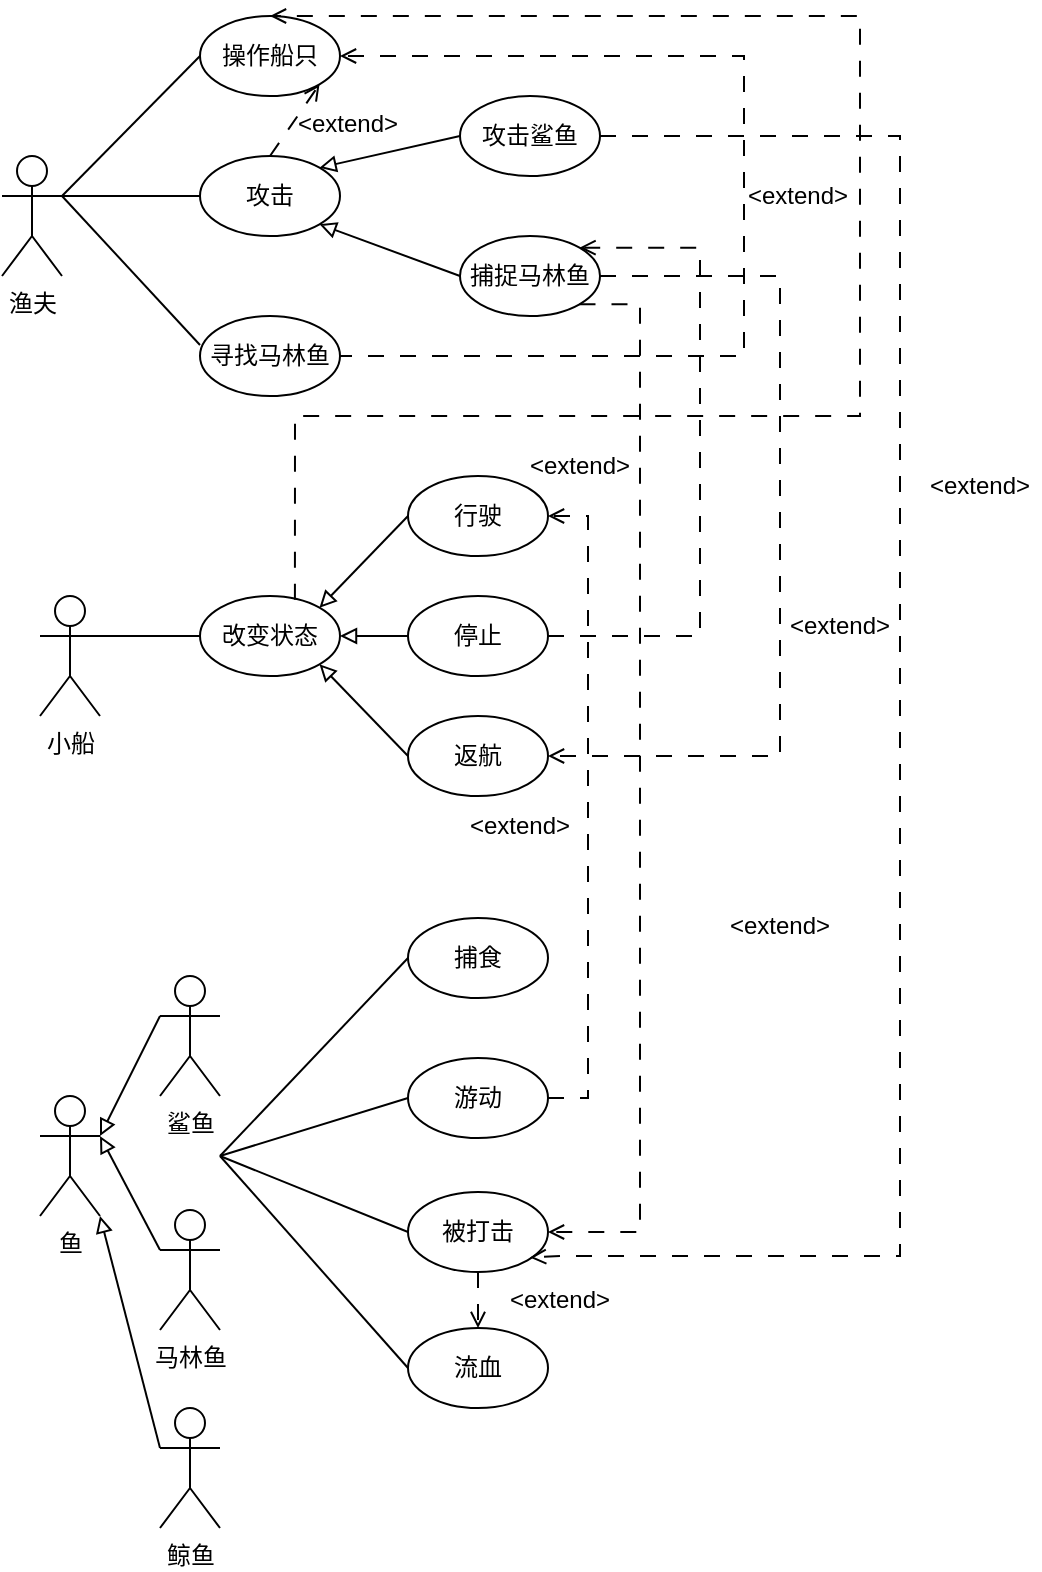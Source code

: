 <mxfile version="25.0.2">
  <diagram name="第 1 页" id="y5mqh21Npqfg-GLO7RLq">
    <mxGraphModel dx="1098" dy="987" grid="1" gridSize="10" guides="1" tooltips="1" connect="1" arrows="1" fold="1" page="1" pageScale="1" pageWidth="827" pageHeight="1169" math="0" shadow="0">
      <root>
        <mxCell id="0" />
        <mxCell id="1" parent="0" />
        <mxCell id="a0_Y8HoA8iCjuZJ2-91r-8" style="rounded=0;orthogonalLoop=1;jettySize=auto;html=1;exitX=1;exitY=0.333;exitDx=0;exitDy=0;exitPerimeter=0;entryX=0;entryY=0.5;entryDx=0;entryDy=0;endArrow=none;endFill=0;" parent="1" source="a0_Y8HoA8iCjuZJ2-91r-1" target="a0_Y8HoA8iCjuZJ2-91r-5" edge="1">
          <mxGeometry relative="1" as="geometry" />
        </mxCell>
        <mxCell id="a0_Y8HoA8iCjuZJ2-91r-1" value="渔夫" style="shape=umlActor;verticalLabelPosition=bottom;verticalAlign=top;html=1;outlineConnect=0;" parent="1" vertex="1">
          <mxGeometry x="71" y="180" width="30" height="60" as="geometry" />
        </mxCell>
        <mxCell id="a0_Y8HoA8iCjuZJ2-91r-4" value="小船" style="shape=umlActor;verticalLabelPosition=bottom;verticalAlign=top;html=1;outlineConnect=0;" parent="1" vertex="1">
          <mxGeometry x="90" y="400" width="30" height="60" as="geometry" />
        </mxCell>
        <mxCell id="a0_Y8HoA8iCjuZJ2-91r-5" value="操作船只" style="ellipse;whiteSpace=wrap;html=1;" parent="1" vertex="1">
          <mxGeometry x="170" y="110" width="70" height="40" as="geometry" />
        </mxCell>
        <mxCell id="a0_Y8HoA8iCjuZJ2-91r-6" value="攻击" style="ellipse;whiteSpace=wrap;html=1;" parent="1" vertex="1">
          <mxGeometry x="170" y="180" width="70" height="40" as="geometry" />
        </mxCell>
        <mxCell id="a0_Y8HoA8iCjuZJ2-91r-15" style="edgeStyle=orthogonalEdgeStyle;rounded=0;orthogonalLoop=1;jettySize=auto;html=1;dashed=1;dashPattern=8 8;endArrow=open;endFill=0;" parent="1" edge="1">
          <mxGeometry relative="1" as="geometry">
            <mxPoint x="222" y="280" as="sourcePoint" />
            <mxPoint x="240" y="130" as="targetPoint" />
            <Array as="points">
              <mxPoint x="442" y="280" />
              <mxPoint x="442" y="130" />
            </Array>
          </mxGeometry>
        </mxCell>
        <mxCell id="a0_Y8HoA8iCjuZJ2-91r-7" value="寻找马林鱼" style="ellipse;whiteSpace=wrap;html=1;" parent="1" vertex="1">
          <mxGeometry x="170" y="260" width="70" height="40" as="geometry" />
        </mxCell>
        <mxCell id="a0_Y8HoA8iCjuZJ2-91r-9" style="rounded=0;orthogonalLoop=1;jettySize=auto;html=1;exitX=1;exitY=0.333;exitDx=0;exitDy=0;exitPerimeter=0;entryX=0;entryY=0.363;entryDx=0;entryDy=0;endArrow=none;endFill=0;entryPerimeter=0;" parent="1" source="a0_Y8HoA8iCjuZJ2-91r-1" target="a0_Y8HoA8iCjuZJ2-91r-7" edge="1">
          <mxGeometry relative="1" as="geometry">
            <mxPoint x="130" y="210" as="sourcePoint" />
            <mxPoint x="180" y="140" as="targetPoint" />
          </mxGeometry>
        </mxCell>
        <mxCell id="a0_Y8HoA8iCjuZJ2-91r-10" style="rounded=0;orthogonalLoop=1;jettySize=auto;html=1;exitX=1;exitY=0.333;exitDx=0;exitDy=0;exitPerimeter=0;entryX=0;entryY=0.5;entryDx=0;entryDy=0;endArrow=none;endFill=0;" parent="1" source="a0_Y8HoA8iCjuZJ2-91r-1" target="a0_Y8HoA8iCjuZJ2-91r-6" edge="1">
          <mxGeometry relative="1" as="geometry">
            <mxPoint x="140" y="220" as="sourcePoint" />
            <mxPoint x="190" y="150" as="targetPoint" />
          </mxGeometry>
        </mxCell>
        <mxCell id="a0_Y8HoA8iCjuZJ2-91r-13" style="rounded=0;orthogonalLoop=1;jettySize=auto;html=1;exitX=0;exitY=0.5;exitDx=0;exitDy=0;entryX=1;entryY=0;entryDx=0;entryDy=0;endArrow=block;endFill=0;" parent="1" source="a0_Y8HoA8iCjuZJ2-91r-11" target="a0_Y8HoA8iCjuZJ2-91r-6" edge="1">
          <mxGeometry relative="1" as="geometry" />
        </mxCell>
        <mxCell id="a0_Y8HoA8iCjuZJ2-91r-11" value="攻击鲨鱼" style="ellipse;whiteSpace=wrap;html=1;" parent="1" vertex="1">
          <mxGeometry x="300" y="150" width="70" height="40" as="geometry" />
        </mxCell>
        <mxCell id="a0_Y8HoA8iCjuZJ2-91r-12" value="捕捉马林鱼" style="ellipse;whiteSpace=wrap;html=1;" parent="1" vertex="1">
          <mxGeometry x="300" y="220" width="70" height="40" as="geometry" />
        </mxCell>
        <mxCell id="a0_Y8HoA8iCjuZJ2-91r-14" style="rounded=0;orthogonalLoop=1;jettySize=auto;html=1;exitX=0;exitY=0.5;exitDx=0;exitDy=0;entryX=1;entryY=1;entryDx=0;entryDy=0;endArrow=block;endFill=0;" parent="1" source="a0_Y8HoA8iCjuZJ2-91r-12" target="a0_Y8HoA8iCjuZJ2-91r-6" edge="1">
          <mxGeometry relative="1" as="geometry">
            <mxPoint x="320" y="194" as="sourcePoint" />
            <mxPoint x="250" y="210" as="targetPoint" />
          </mxGeometry>
        </mxCell>
        <mxCell id="a0_Y8HoA8iCjuZJ2-91r-17" style="rounded=0;orthogonalLoop=1;jettySize=auto;html=1;entryX=1;entryY=1;entryDx=0;entryDy=0;dashed=1;dashPattern=8 8;endArrow=open;endFill=0;exitX=0.5;exitY=0;exitDx=0;exitDy=0;" parent="1" source="a0_Y8HoA8iCjuZJ2-91r-6" target="a0_Y8HoA8iCjuZJ2-91r-5" edge="1">
          <mxGeometry relative="1" as="geometry">
            <mxPoint x="250" y="290" as="sourcePoint" />
            <mxPoint x="250" y="140" as="targetPoint" />
          </mxGeometry>
        </mxCell>
        <mxCell id="a0_Y8HoA8iCjuZJ2-91r-18" value="&amp;lt;extend&amp;gt;" style="text;strokeColor=none;align=center;fillColor=none;html=1;verticalAlign=middle;whiteSpace=wrap;rounded=0;" parent="1" vertex="1">
          <mxGeometry x="214" y="149" width="60" height="30" as="geometry" />
        </mxCell>
        <mxCell id="a0_Y8HoA8iCjuZJ2-91r-20" value="&amp;lt;extend&amp;gt;" style="text;strokeColor=none;align=center;fillColor=none;html=1;verticalAlign=middle;whiteSpace=wrap;rounded=0;" parent="1" vertex="1">
          <mxGeometry x="439" y="185" width="60" height="30" as="geometry" />
        </mxCell>
        <mxCell id="a0_Y8HoA8iCjuZJ2-91r-21" value="改变状态" style="ellipse;whiteSpace=wrap;html=1;" parent="1" vertex="1">
          <mxGeometry x="170" y="400" width="70" height="40" as="geometry" />
        </mxCell>
        <mxCell id="a0_Y8HoA8iCjuZJ2-91r-22" value="返航" style="ellipse;whiteSpace=wrap;html=1;" parent="1" vertex="1">
          <mxGeometry x="274" y="460" width="70" height="40" as="geometry" />
        </mxCell>
        <mxCell id="Bc4zyyOP21GiCKYISt5y-3" style="edgeStyle=orthogonalEdgeStyle;rounded=0;orthogonalLoop=1;jettySize=auto;html=1;exitX=1;exitY=0.5;exitDx=0;exitDy=0;entryX=1;entryY=0;entryDx=0;entryDy=0;endArrow=open;endFill=0;dashed=1;dashPattern=8 8;" parent="1" source="a0_Y8HoA8iCjuZJ2-91r-23" target="a0_Y8HoA8iCjuZJ2-91r-12" edge="1">
          <mxGeometry relative="1" as="geometry">
            <Array as="points">
              <mxPoint x="420" y="420" />
              <mxPoint x="420" y="226" />
            </Array>
          </mxGeometry>
        </mxCell>
        <mxCell id="a0_Y8HoA8iCjuZJ2-91r-23" value="停止" style="ellipse;whiteSpace=wrap;html=1;" parent="1" vertex="1">
          <mxGeometry x="274" y="400" width="70" height="40" as="geometry" />
        </mxCell>
        <mxCell id="a0_Y8HoA8iCjuZJ2-91r-24" value="行驶" style="ellipse;whiteSpace=wrap;html=1;" parent="1" vertex="1">
          <mxGeometry x="274" y="340" width="70" height="40" as="geometry" />
        </mxCell>
        <mxCell id="a0_Y8HoA8iCjuZJ2-91r-25" style="rounded=0;orthogonalLoop=1;jettySize=auto;html=1;exitX=1;exitY=0.333;exitDx=0;exitDy=0;exitPerimeter=0;entryX=0;entryY=0.5;entryDx=0;entryDy=0;endArrow=none;endFill=0;" parent="1" source="a0_Y8HoA8iCjuZJ2-91r-4" target="a0_Y8HoA8iCjuZJ2-91r-21" edge="1">
          <mxGeometry relative="1" as="geometry">
            <mxPoint x="111" y="210" as="sourcePoint" />
            <mxPoint x="180" y="210" as="targetPoint" />
          </mxGeometry>
        </mxCell>
        <mxCell id="a0_Y8HoA8iCjuZJ2-91r-26" style="edgeStyle=orthogonalEdgeStyle;rounded=0;orthogonalLoop=1;jettySize=auto;html=1;dashed=1;dashPattern=8 8;endArrow=open;endFill=0;exitX=0.678;exitY=0.048;exitDx=0;exitDy=0;exitPerimeter=0;entryX=0.5;entryY=0;entryDx=0;entryDy=0;" parent="1" source="a0_Y8HoA8iCjuZJ2-91r-21" target="a0_Y8HoA8iCjuZJ2-91r-5" edge="1">
          <mxGeometry relative="1" as="geometry">
            <mxPoint x="250" y="290" as="sourcePoint" />
            <mxPoint x="270" y="80" as="targetPoint" />
            <Array as="points">
              <mxPoint x="218" y="310" />
              <mxPoint x="500" y="310" />
              <mxPoint x="500" y="110" />
            </Array>
          </mxGeometry>
        </mxCell>
        <mxCell id="a0_Y8HoA8iCjuZJ2-91r-27" style="rounded=0;orthogonalLoop=1;jettySize=auto;html=1;exitX=0;exitY=0.5;exitDx=0;exitDy=0;entryX=1;entryY=0;entryDx=0;entryDy=0;endArrow=block;endFill=0;" parent="1" source="a0_Y8HoA8iCjuZJ2-91r-24" target="a0_Y8HoA8iCjuZJ2-91r-21" edge="1">
          <mxGeometry relative="1" as="geometry">
            <mxPoint x="310" y="250" as="sourcePoint" />
            <mxPoint x="240" y="224" as="targetPoint" />
          </mxGeometry>
        </mxCell>
        <mxCell id="a0_Y8HoA8iCjuZJ2-91r-28" style="rounded=0;orthogonalLoop=1;jettySize=auto;html=1;exitX=0;exitY=0.5;exitDx=0;exitDy=0;entryX=1;entryY=0.5;entryDx=0;entryDy=0;endArrow=block;endFill=0;" parent="1" source="a0_Y8HoA8iCjuZJ2-91r-23" target="a0_Y8HoA8iCjuZJ2-91r-21" edge="1">
          <mxGeometry relative="1" as="geometry">
            <mxPoint x="284" y="370" as="sourcePoint" />
            <mxPoint x="240" y="416" as="targetPoint" />
          </mxGeometry>
        </mxCell>
        <mxCell id="a0_Y8HoA8iCjuZJ2-91r-29" style="rounded=0;orthogonalLoop=1;jettySize=auto;html=1;exitX=0;exitY=0.5;exitDx=0;exitDy=0;entryX=1;entryY=1;entryDx=0;entryDy=0;endArrow=block;endFill=0;" parent="1" source="a0_Y8HoA8iCjuZJ2-91r-22" target="a0_Y8HoA8iCjuZJ2-91r-21" edge="1">
          <mxGeometry relative="1" as="geometry">
            <mxPoint x="294" y="380" as="sourcePoint" />
            <mxPoint x="250" y="426" as="targetPoint" />
          </mxGeometry>
        </mxCell>
        <mxCell id="a0_Y8HoA8iCjuZJ2-91r-32" style="rounded=0;orthogonalLoop=1;jettySize=auto;html=1;entryX=1;entryY=0.5;entryDx=0;entryDy=0;dashed=1;dashPattern=8 8;endArrow=open;endFill=0;exitX=1;exitY=0.5;exitDx=0;exitDy=0;edgeStyle=orthogonalEdgeStyle;" parent="1" source="a0_Y8HoA8iCjuZJ2-91r-12" target="a0_Y8HoA8iCjuZJ2-91r-22" edge="1">
          <mxGeometry relative="1" as="geometry">
            <mxPoint x="439" y="460" as="sourcePoint" />
            <mxPoint x="464" y="424" as="targetPoint" />
            <Array as="points">
              <mxPoint x="460" y="240" />
              <mxPoint x="460" y="480" />
            </Array>
          </mxGeometry>
        </mxCell>
        <mxCell id="a0_Y8HoA8iCjuZJ2-91r-33" value="鱼" style="shape=umlActor;verticalLabelPosition=bottom;verticalAlign=top;html=1;outlineConnect=0;" parent="1" vertex="1">
          <mxGeometry x="90" y="650" width="30" height="60" as="geometry" />
        </mxCell>
        <mxCell id="a0_Y8HoA8iCjuZJ2-91r-34" value="鲨鱼" style="shape=umlActor;verticalLabelPosition=bottom;verticalAlign=top;html=1;outlineConnect=0;" parent="1" vertex="1">
          <mxGeometry x="150" y="590" width="30" height="60" as="geometry" />
        </mxCell>
        <mxCell id="a0_Y8HoA8iCjuZJ2-91r-35" value="马林鱼" style="shape=umlActor;verticalLabelPosition=bottom;verticalAlign=top;html=1;outlineConnect=0;" parent="1" vertex="1">
          <mxGeometry x="150" y="707" width="30" height="60" as="geometry" />
        </mxCell>
        <mxCell id="a0_Y8HoA8iCjuZJ2-91r-36" style="rounded=0;orthogonalLoop=1;jettySize=auto;html=1;exitX=0;exitY=0.333;exitDx=0;exitDy=0;entryX=1;entryY=0.333;entryDx=0;entryDy=0;endArrow=block;endFill=0;entryPerimeter=0;exitPerimeter=0;" parent="1" source="a0_Y8HoA8iCjuZJ2-91r-34" target="a0_Y8HoA8iCjuZJ2-91r-33" edge="1">
          <mxGeometry relative="1" as="geometry">
            <mxPoint x="284" y="555" as="sourcePoint" />
            <mxPoint x="240" y="509" as="targetPoint" />
          </mxGeometry>
        </mxCell>
        <mxCell id="a0_Y8HoA8iCjuZJ2-91r-37" style="rounded=0;orthogonalLoop=1;jettySize=auto;html=1;entryX=1;entryY=0.333;entryDx=0;entryDy=0;endArrow=block;endFill=0;entryPerimeter=0;exitX=0;exitY=0.333;exitDx=0;exitDy=0;exitPerimeter=0;" parent="1" source="a0_Y8HoA8iCjuZJ2-91r-35" target="a0_Y8HoA8iCjuZJ2-91r-33" edge="1">
          <mxGeometry relative="1" as="geometry">
            <mxPoint x="294" y="565" as="sourcePoint" />
            <mxPoint x="250" y="519" as="targetPoint" />
          </mxGeometry>
        </mxCell>
        <mxCell id="a0_Y8HoA8iCjuZJ2-91r-38" value="捕食&lt;span style=&quot;color: rgba(0, 0, 0, 0); font-family: monospace; font-size: 0px; text-align: start; text-wrap: nowrap;&quot;&gt;%3CmxGraphModel%3E%3Croot%3E%3CmxCell%20id%3D%220%22%2F%3E%3CmxCell%20id%3D%221%22%20parent%3D%220%22%2F%3E%3CmxCell%20id%3D%222%22%20value%3D%22%E8%BF%94%E8%88%AA%22%20style%3D%22ellipse%3BwhiteSpace%3Dwrap%3Bhtml%3D1%3B%22%20vertex%3D%221%22%20parent%3D%221%22%3E%3CmxGeometry%20x%3D%22274%22%20y%3D%22460%22%20width%3D%2270%22%20height%3D%2240%22%20as%3D%22geometry%22%2F%3E%3C%2FmxCell%3E%3C%2Froot%3E%3C%2FmxGraphModel%3E&lt;/span&gt;" style="ellipse;whiteSpace=wrap;html=1;" parent="1" vertex="1">
          <mxGeometry x="274" y="561" width="70" height="40" as="geometry" />
        </mxCell>
        <mxCell id="a0_Y8HoA8iCjuZJ2-91r-52" style="edgeStyle=orthogonalEdgeStyle;rounded=0;orthogonalLoop=1;jettySize=auto;html=1;exitX=1;exitY=0.5;exitDx=0;exitDy=0;entryX=1;entryY=0.5;entryDx=0;entryDy=0;dashed=1;endArrow=open;endFill=0;dashPattern=8 8;" parent="1" source="a0_Y8HoA8iCjuZJ2-91r-39" target="a0_Y8HoA8iCjuZJ2-91r-24" edge="1">
          <mxGeometry relative="1" as="geometry" />
        </mxCell>
        <mxCell id="a0_Y8HoA8iCjuZJ2-91r-39" value="游动" style="ellipse;whiteSpace=wrap;html=1;" parent="1" vertex="1">
          <mxGeometry x="274" y="631" width="70" height="40" as="geometry" />
        </mxCell>
        <mxCell id="a0_Y8HoA8iCjuZJ2-91r-40" value="被打击" style="ellipse;whiteSpace=wrap;html=1;" parent="1" vertex="1">
          <mxGeometry x="274" y="698" width="70" height="40" as="geometry" />
        </mxCell>
        <mxCell id="a0_Y8HoA8iCjuZJ2-91r-41" value="流血" style="ellipse;whiteSpace=wrap;html=1;" parent="1" vertex="1">
          <mxGeometry x="274" y="766" width="70" height="40" as="geometry" />
        </mxCell>
        <mxCell id="a0_Y8HoA8iCjuZJ2-91r-42" style="rounded=0;orthogonalLoop=1;jettySize=auto;html=1;entryX=0;entryY=0.5;entryDx=0;entryDy=0;endArrow=none;endFill=0;" parent="1" target="a0_Y8HoA8iCjuZJ2-91r-38" edge="1">
          <mxGeometry relative="1" as="geometry">
            <mxPoint x="180" y="680" as="sourcePoint" />
            <mxPoint x="180" y="430" as="targetPoint" />
          </mxGeometry>
        </mxCell>
        <mxCell id="a0_Y8HoA8iCjuZJ2-91r-43" style="rounded=0;orthogonalLoop=1;jettySize=auto;html=1;entryX=0;entryY=0.5;entryDx=0;entryDy=0;endArrow=none;endFill=0;" parent="1" target="a0_Y8HoA8iCjuZJ2-91r-39" edge="1">
          <mxGeometry relative="1" as="geometry">
            <mxPoint x="180" y="680" as="sourcePoint" />
            <mxPoint x="190" y="440" as="targetPoint" />
          </mxGeometry>
        </mxCell>
        <mxCell id="a0_Y8HoA8iCjuZJ2-91r-44" style="rounded=0;orthogonalLoop=1;jettySize=auto;html=1;entryX=0;entryY=0.5;entryDx=0;entryDy=0;endArrow=none;endFill=0;" parent="1" target="a0_Y8HoA8iCjuZJ2-91r-40" edge="1">
          <mxGeometry relative="1" as="geometry">
            <mxPoint x="180" y="680" as="sourcePoint" />
            <mxPoint x="284" y="661" as="targetPoint" />
          </mxGeometry>
        </mxCell>
        <mxCell id="a0_Y8HoA8iCjuZJ2-91r-45" style="rounded=0;orthogonalLoop=1;jettySize=auto;html=1;entryX=0;entryY=0.5;entryDx=0;entryDy=0;endArrow=none;endFill=0;" parent="1" target="a0_Y8HoA8iCjuZJ2-91r-41" edge="1">
          <mxGeometry relative="1" as="geometry">
            <mxPoint x="180" y="680" as="sourcePoint" />
            <mxPoint x="294" y="671" as="targetPoint" />
          </mxGeometry>
        </mxCell>
        <mxCell id="a0_Y8HoA8iCjuZJ2-91r-46" style="rounded=0;orthogonalLoop=1;jettySize=auto;html=1;entryX=0.5;entryY=0;entryDx=0;entryDy=0;dashed=1;dashPattern=8 8;endArrow=open;endFill=0;exitX=0.5;exitY=1;exitDx=0;exitDy=0;" parent="1" source="a0_Y8HoA8iCjuZJ2-91r-40" target="a0_Y8HoA8iCjuZJ2-91r-41" edge="1">
          <mxGeometry relative="1" as="geometry">
            <mxPoint x="456.98" y="500" as="sourcePoint" />
            <mxPoint x="430.98" y="740" as="targetPoint" />
          </mxGeometry>
        </mxCell>
        <mxCell id="a0_Y8HoA8iCjuZJ2-91r-49" style="rounded=0;orthogonalLoop=1;jettySize=auto;html=1;dashed=1;dashPattern=8 8;endArrow=open;endFill=0;exitX=1;exitY=1;exitDx=0;exitDy=0;edgeStyle=orthogonalEdgeStyle;entryX=1;entryY=0.5;entryDx=0;entryDy=0;" parent="1" source="a0_Y8HoA8iCjuZJ2-91r-12" target="a0_Y8HoA8iCjuZJ2-91r-40" edge="1">
          <mxGeometry relative="1" as="geometry">
            <mxPoint x="354" y="591" as="sourcePoint" />
            <mxPoint x="354" y="796" as="targetPoint" />
            <Array as="points">
              <mxPoint x="390" y="254" />
              <mxPoint x="390" y="718" />
            </Array>
          </mxGeometry>
        </mxCell>
        <mxCell id="a0_Y8HoA8iCjuZJ2-91r-50" style="rounded=0;orthogonalLoop=1;jettySize=auto;html=1;dashed=1;dashPattern=8 8;endArrow=open;endFill=0;exitX=1;exitY=0.5;exitDx=0;exitDy=0;edgeStyle=orthogonalEdgeStyle;entryX=0.871;entryY=0.818;entryDx=0;entryDy=0;entryPerimeter=0;" parent="1" source="a0_Y8HoA8iCjuZJ2-91r-11" target="a0_Y8HoA8iCjuZJ2-91r-40" edge="1">
          <mxGeometry relative="1" as="geometry">
            <mxPoint x="370" y="264" as="sourcePoint" />
            <mxPoint x="354" y="728" as="targetPoint" />
            <Array as="points">
              <mxPoint x="520" y="170" />
              <mxPoint x="520" y="730" />
              <mxPoint x="350" y="730" />
            </Array>
          </mxGeometry>
        </mxCell>
        <mxCell id="a0_Y8HoA8iCjuZJ2-91r-53" value="&amp;lt;extend&amp;gt;" style="text;strokeColor=none;align=center;fillColor=none;html=1;verticalAlign=middle;whiteSpace=wrap;rounded=0;" parent="1" vertex="1">
          <mxGeometry x="530" y="330" width="60" height="30" as="geometry" />
        </mxCell>
        <mxCell id="a0_Y8HoA8iCjuZJ2-91r-54" value="&amp;lt;extend&amp;gt;" style="text;strokeColor=none;align=center;fillColor=none;html=1;verticalAlign=middle;whiteSpace=wrap;rounded=0;" parent="1" vertex="1">
          <mxGeometry x="430" y="550" width="60" height="30" as="geometry" />
        </mxCell>
        <mxCell id="a0_Y8HoA8iCjuZJ2-91r-55" value="&amp;lt;extend&amp;gt;" style="text;strokeColor=none;align=center;fillColor=none;html=1;verticalAlign=middle;whiteSpace=wrap;rounded=0;" parent="1" vertex="1">
          <mxGeometry x="300" y="500" width="60" height="30" as="geometry" />
        </mxCell>
        <mxCell id="a0_Y8HoA8iCjuZJ2-91r-56" value="&amp;lt;extend&amp;gt;" style="text;strokeColor=none;align=center;fillColor=none;html=1;verticalAlign=middle;whiteSpace=wrap;rounded=0;" parent="1" vertex="1">
          <mxGeometry x="320" y="737" width="60" height="30" as="geometry" />
        </mxCell>
        <mxCell id="a0_Y8HoA8iCjuZJ2-91r-57" value="&amp;lt;extend&amp;gt;" style="text;strokeColor=none;align=center;fillColor=none;html=1;verticalAlign=middle;whiteSpace=wrap;rounded=0;" parent="1" vertex="1">
          <mxGeometry x="330" y="320" width="60" height="30" as="geometry" />
        </mxCell>
        <mxCell id="a0_Y8HoA8iCjuZJ2-91r-58" value="&amp;lt;extend&amp;gt;" style="text;strokeColor=none;align=center;fillColor=none;html=1;verticalAlign=middle;whiteSpace=wrap;rounded=0;" parent="1" vertex="1">
          <mxGeometry x="460" y="400" width="60" height="30" as="geometry" />
        </mxCell>
        <mxCell id="Bc4zyyOP21GiCKYISt5y-1" value="鲸鱼" style="shape=umlActor;verticalLabelPosition=bottom;verticalAlign=top;html=1;outlineConnect=0;" parent="1" vertex="1">
          <mxGeometry x="150" y="806" width="30" height="60" as="geometry" />
        </mxCell>
        <mxCell id="Bc4zyyOP21GiCKYISt5y-2" style="rounded=0;orthogonalLoop=1;jettySize=auto;html=1;entryX=1;entryY=1;entryDx=0;entryDy=0;endArrow=block;endFill=0;entryPerimeter=0;exitX=0;exitY=0.333;exitDx=0;exitDy=0;exitPerimeter=0;" parent="1" source="Bc4zyyOP21GiCKYISt5y-1" target="a0_Y8HoA8iCjuZJ2-91r-33" edge="1">
          <mxGeometry relative="1" as="geometry">
            <mxPoint x="160" y="737" as="sourcePoint" />
            <mxPoint x="130" y="680" as="targetPoint" />
          </mxGeometry>
        </mxCell>
      </root>
    </mxGraphModel>
  </diagram>
</mxfile>
